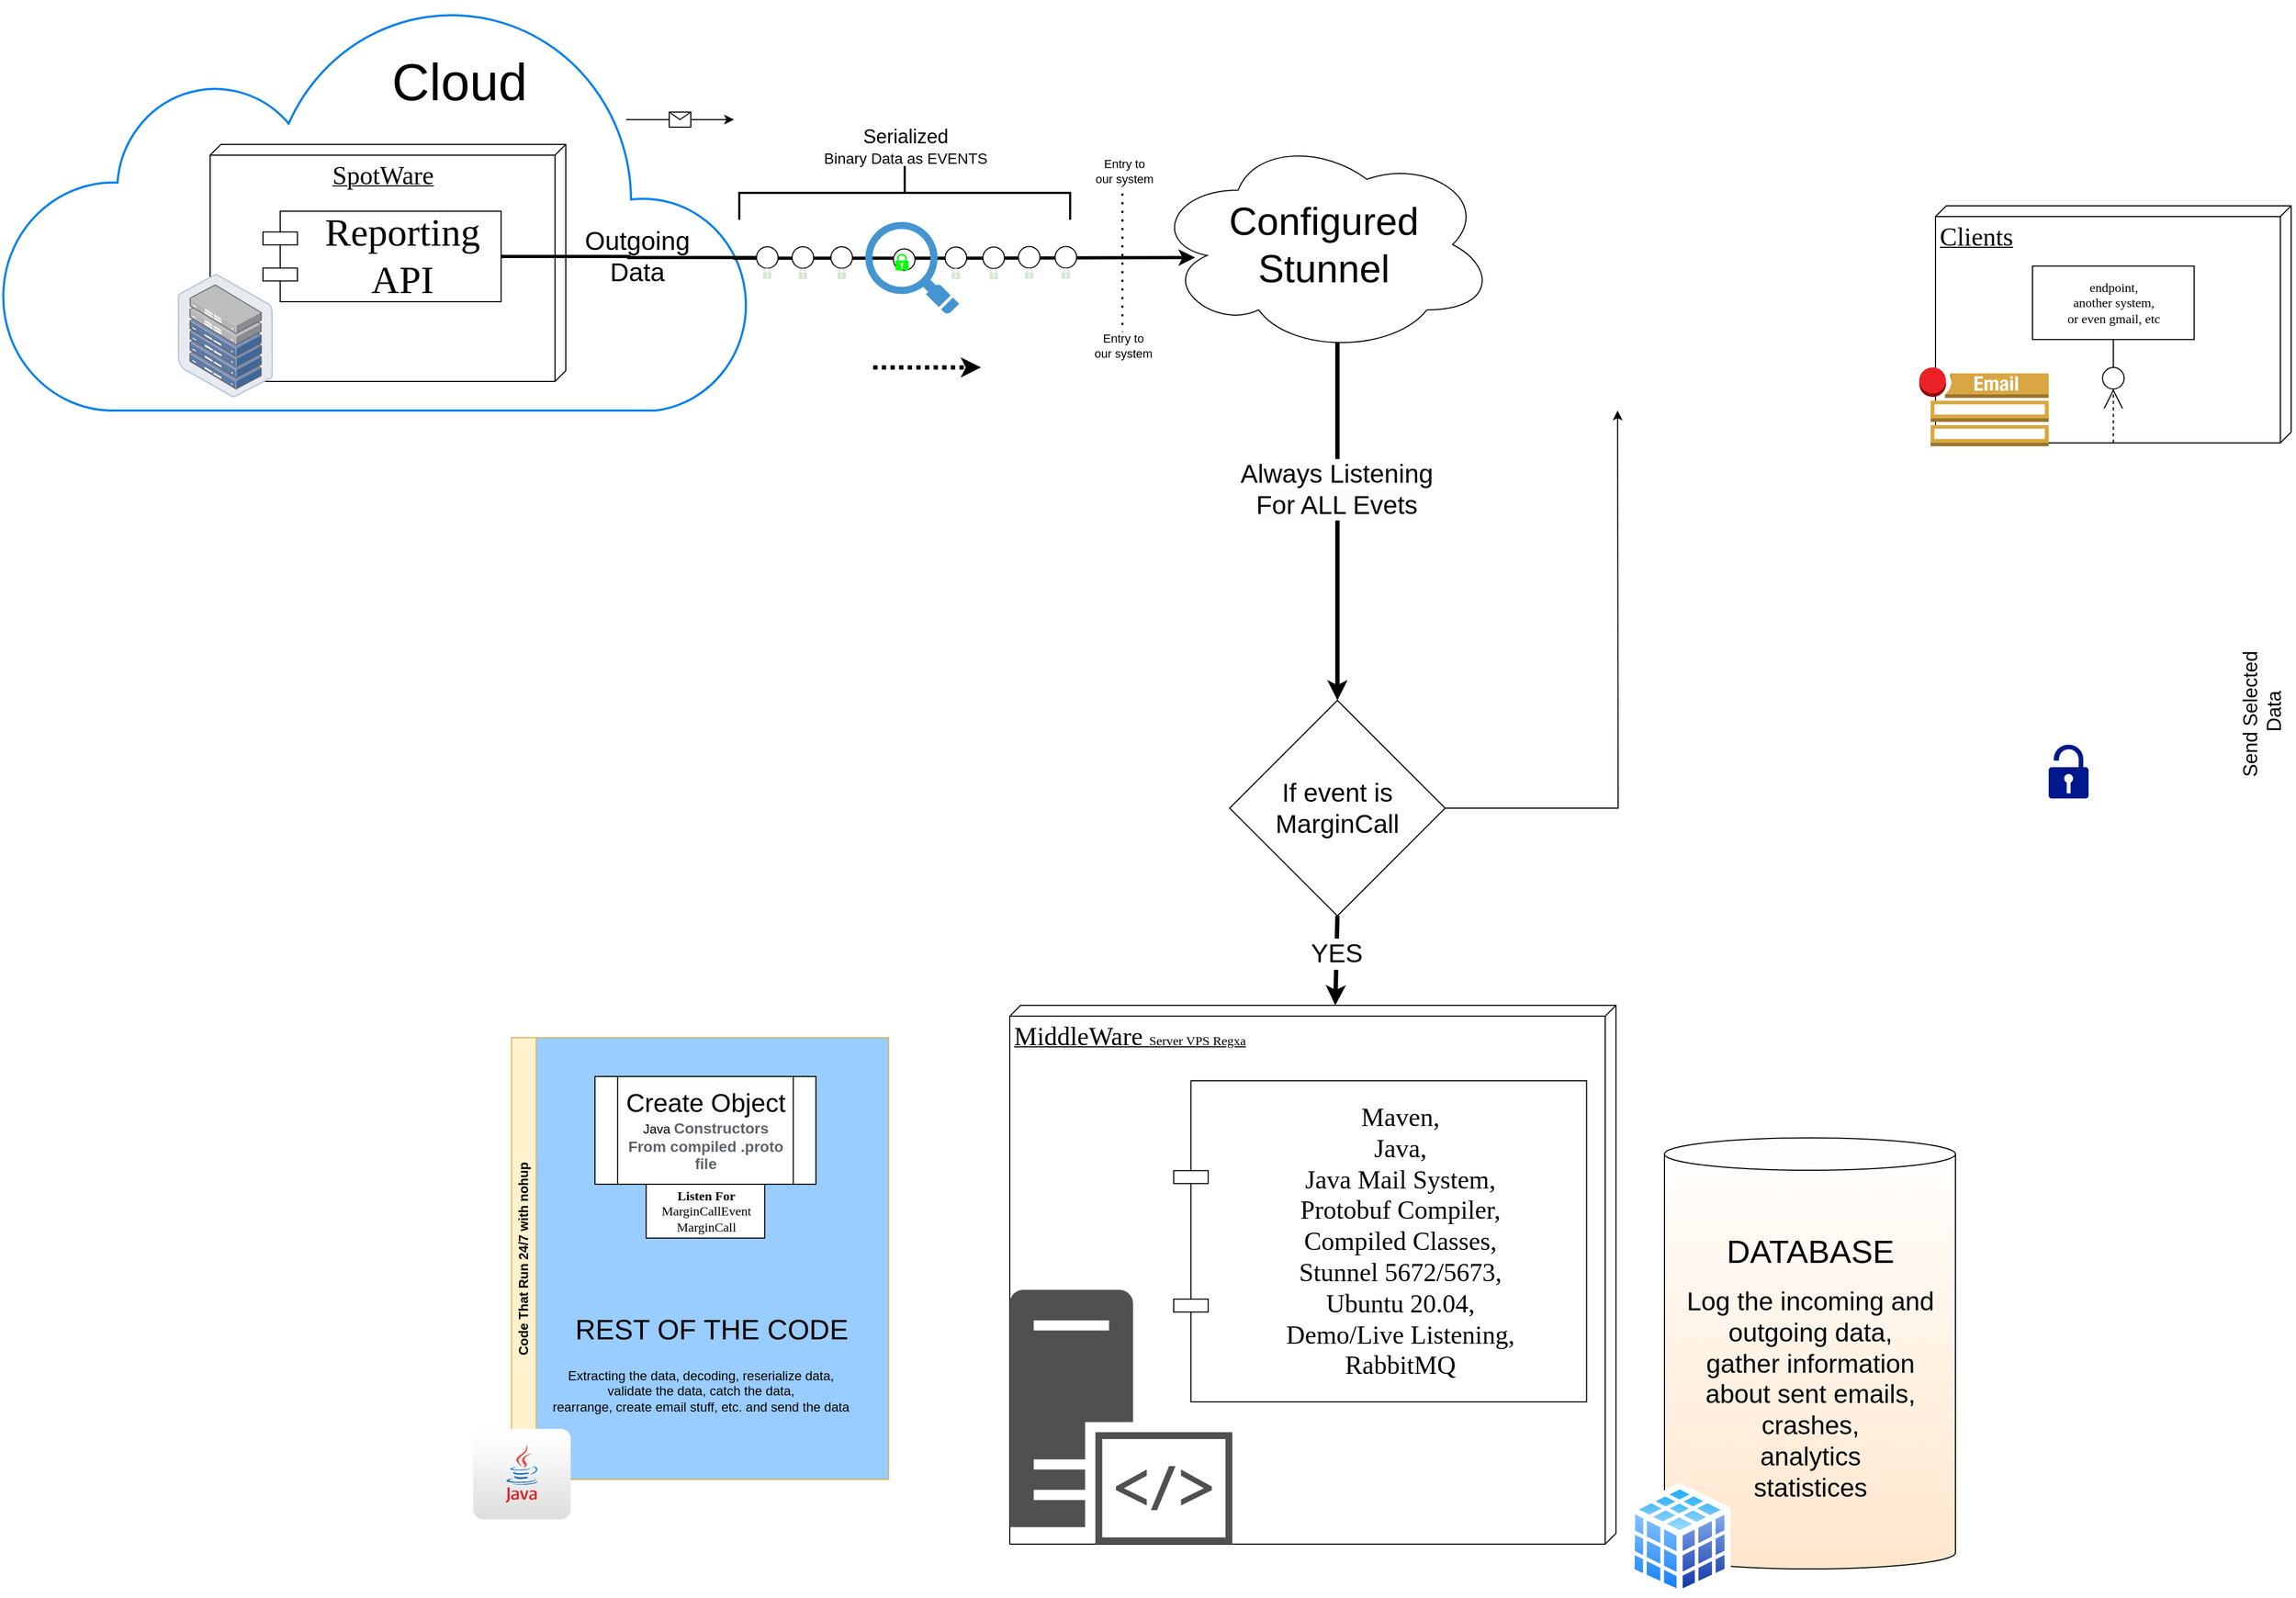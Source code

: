 <mxfile version="22.1.21" type="github">
  <diagram name="Page-1" id="5f0bae14-7c28-e335-631c-24af17079c00">
    <mxGraphModel dx="3987" dy="2489" grid="1" gridSize="10" guides="1" tooltips="1" connect="1" arrows="1" fold="1" page="1" pageScale="1" pageWidth="1654" pageHeight="1169" background="none" math="0" shadow="0">
      <root>
        <mxCell id="0" />
        <mxCell id="1" parent="0" />
        <mxCell id="8QEgMLqhfqmSk67ohwxv-10" value="" style="html=1;verticalLabelPosition=bottom;align=center;labelBackgroundColor=#ffffff;verticalAlign=top;strokeWidth=2;strokeColor=#0080F0;shadow=0;dashed=0;shape=mxgraph.ios7.icons.cloud;" vertex="1" parent="1">
          <mxGeometry x="-630" y="-30" width="696.67" height="380" as="geometry" />
        </mxCell>
        <mxCell id="wri180PLoIIAqy83a-aI-10" value="Code That Run 24/7 with nohup" style="swimlane;horizontal=0;whiteSpace=wrap;html=1;fillColor=#fff2cc;strokeColor=#d6b656;gradientColor=none;swimlaneFillColor=#99CCFF;" parent="1" vertex="1">
          <mxGeometry x="-156.4" y="932.02" width="350" height="410" as="geometry" />
        </mxCell>
        <mxCell id="wri180PLoIIAqy83a-aI-11" value="&lt;font style=&quot;font-size: 26px;&quot;&gt;REST OF THE CODE&lt;/font&gt;" style="text;html=1;align=center;verticalAlign=middle;resizable=0;points=[];autosize=1;strokeColor=none;fillColor=none;" parent="wri180PLoIIAqy83a-aI-10" vertex="1">
          <mxGeometry x="45" y="251" width="280" height="40" as="geometry" />
        </mxCell>
        <mxCell id="wri180PLoIIAqy83a-aI-12" value="Extracting the data, decoding, reserialize data, &lt;br&gt;validate the data, catch the data,&lt;br&gt;rearrange, create email stuff, etc. and send the data" style="text;html=1;align=center;verticalAlign=middle;resizable=0;points=[];autosize=1;strokeColor=none;fillColor=none;" parent="wri180PLoIIAqy83a-aI-10" vertex="1">
          <mxGeometry x="25" y="298" width="300" height="60" as="geometry" />
        </mxCell>
        <mxCell id="39150e848f15840c-1" value="&lt;span style=&quot;font-size: 24px;&quot;&gt;SpotWare&lt;/span&gt;" style="verticalAlign=top;align=center;spacingTop=8;spacingLeft=2;spacingRight=12;shape=cube;size=10;direction=south;fontStyle=4;html=1;rounded=0;shadow=0;comic=0;labelBackgroundColor=none;strokeWidth=1;fontFamily=Verdana;fontSize=12" parent="1" vertex="1">
          <mxGeometry x="-436" y="103" width="330" height="220" as="geometry" />
        </mxCell>
        <mxCell id="39150e848f15840c-2" value="&lt;font style=&quot;font-size: 24px;&quot;&gt;Clients&lt;/font&gt;" style="verticalAlign=top;align=left;spacingTop=8;spacingLeft=2;spacingRight=12;shape=cube;size=10;direction=south;fontStyle=4;html=1;rounded=0;shadow=0;comic=0;labelBackgroundColor=none;strokeWidth=1;fontFamily=Verdana;fontSize=12" parent="1" vertex="1">
          <mxGeometry x="1165" y="160" width="330" height="220" as="geometry" />
        </mxCell>
        <mxCell id="39150e848f15840c-3" value="&lt;font style=&quot;font-size: 24px;&quot;&gt;MiddleWare &lt;/font&gt;Server VPS Regxa" style="verticalAlign=top;align=left;spacingTop=8;spacingLeft=2;spacingRight=12;shape=cube;size=10;direction=south;fontStyle=4;html=1;rounded=0;shadow=0;comic=0;labelBackgroundColor=none;strokeWidth=1;fontFamily=Verdana;fontSize=12" parent="1" vertex="1">
          <mxGeometry x="306" y="902.02" width="562.5" height="500" as="geometry" />
        </mxCell>
        <mxCell id="39150e848f15840c-5" value="&lt;font style=&quot;font-size: 36px;&quot;&gt;Reporting&lt;br&gt;API&lt;/font&gt;" style="shape=component;align=center;spacingLeft=36;rounded=0;shadow=0;comic=0;labelBackgroundColor=none;strokeWidth=1;fontFamily=Verdana;fontSize=12;html=1;" parent="1" vertex="1">
          <mxGeometry x="-387" y="165" width="221" height="84" as="geometry" />
        </mxCell>
        <mxCell id="39150e848f15840c-8" value="endpoint,&lt;br&gt;another system,&lt;br&gt;or even gmail, etc" style="html=1;rounded=0;shadow=0;comic=0;labelBackgroundColor=none;strokeWidth=1;fontFamily=Verdana;fontSize=12;align=center;" parent="1" vertex="1">
          <mxGeometry x="1255" y="215.91" width="150" height="68.18" as="geometry" />
        </mxCell>
        <mxCell id="39150e848f15840c-9" value="" style="ellipse;whiteSpace=wrap;html=1;rounded=0;shadow=0;comic=0;labelBackgroundColor=none;strokeWidth=1;fontFamily=Verdana;fontSize=12;align=center;" parent="1" vertex="1">
          <mxGeometry x="1320" y="310" width="20" height="20" as="geometry" />
        </mxCell>
        <mxCell id="39150e848f15840c-10" value="&lt;font style=&quot;font-size: 24px;&quot;&gt;Maven,&lt;br&gt;Java,&lt;br&gt;Java Mail System,&lt;br&gt;Protobuf Compiler,&lt;br&gt;Compiled Classes,&lt;br&gt;Stunnel 5672/5673,&lt;br&gt;Ubuntu 20.04,&lt;br&gt;Demo/Live Listening,&lt;br&gt;RabbitMQ&lt;/font&gt;" style="shape=component;align=center;spacingLeft=36;rounded=0;shadow=0;comic=0;labelBackgroundColor=none;strokeWidth=1;fontFamily=Verdana;fontSize=12;html=1;" parent="1" vertex="1">
          <mxGeometry x="458.1" y="972.02" width="383.14" height="298" as="geometry" />
        </mxCell>
        <mxCell id="39150e848f15840c-12" style="edgeStyle=none;rounded=0;html=1;dashed=1;labelBackgroundColor=none;startArrow=none;startFill=0;startSize=8;endArrow=open;endFill=0;endSize=16;fontFamily=Verdana;fontSize=12;" parent="1" target="39150e848f15840c-9" edge="1">
          <mxGeometry relative="1" as="geometry">
            <mxPoint x="1330" y="380" as="sourcePoint" />
          </mxGeometry>
        </mxCell>
        <mxCell id="39150e848f15840c-13" style="edgeStyle=elbowEdgeStyle;rounded=0;html=1;labelBackgroundColor=none;startArrow=none;startFill=0;startSize=8;endArrow=none;endFill=0;endSize=16;fontFamily=Verdana;fontSize=12;entryX=0.5;entryY=1;entryDx=0;entryDy=0;" parent="1" target="39150e848f15840c-8" edge="1">
          <mxGeometry relative="1" as="geometry">
            <mxPoint x="1330" y="310" as="sourcePoint" />
            <mxPoint x="1329.828" y="275" as="targetPoint" />
          </mxGeometry>
        </mxCell>
        <mxCell id="39150e848f15840c-14" style="edgeStyle=elbowEdgeStyle;rounded=0;html=1;labelBackgroundColor=none;startArrow=none;startFill=0;startSize=8;endArrow=none;endFill=0;endSize=16;fontFamily=Verdana;fontSize=12;strokeWidth=3;" parent="1" source="39150e848f15840c-6" target="39150e848f15840c-5" edge="1">
          <mxGeometry relative="1" as="geometry" />
        </mxCell>
        <mxCell id="wri180PLoIIAqy83a-aI-2" value="&lt;font style=&quot;font-size: 18px;&quot;&gt;Send Selected&amp;nbsp;&lt;br&gt;Data&lt;/font&gt;" style="text;html=1;align=center;verticalAlign=middle;resizable=0;points=[];autosize=1;strokeColor=none;fillColor=none;rotation=-90;" parent="1" vertex="1">
          <mxGeometry x="1393.5" y="600" width="150" height="60" as="geometry" />
        </mxCell>
        <mxCell id="wri180PLoIIAqy83a-aI-6" value="&lt;b&gt;Listen For &lt;/b&gt;&lt;br&gt;MarginCallEvent&lt;br&gt;MarginCall" style="html=1;rounded=0;shadow=0;comic=0;labelBackgroundColor=none;strokeWidth=1;fontFamily=Verdana;fontSize=12;align=center;" parent="1" vertex="1">
          <mxGeometry x="-31.4" y="1068.02" width="110" height="50" as="geometry" />
        </mxCell>
        <mxCell id="wri180PLoIIAqy83a-aI-9" value="&lt;font style=&quot;font-size: 24px;&quot;&gt;Create Object&lt;/font&gt; Java&amp;nbsp;&lt;span style=&quot;font-weight: bold; color: rgb(95, 99, 104); font-family: arial, sans-serif; font-size: 14px; text-align: left; background-color: rgb(255, 255, 255);&quot;&gt;Constructors&lt;br&gt;From compiled .proto&lt;br&gt;file&lt;br&gt;&lt;/span&gt;" style="shape=process;whiteSpace=wrap;html=1;backgroundOutline=1;" parent="1" vertex="1">
          <mxGeometry x="-78.9" y="968.02" width="205" height="100" as="geometry" />
        </mxCell>
        <mxCell id="wri180PLoIIAqy83a-aI-13" value="&lt;font style=&quot;&quot;&gt;&lt;font style=&quot;font-size: 30px;&quot;&gt;DATABASE&lt;br&gt;&lt;/font&gt;&lt;br&gt;&lt;font style=&quot;font-size: 24px;&quot;&gt;Log the incoming and outgoing data,&lt;br&gt;gather information&lt;br&gt;about sent emails,&lt;br&gt;crashes,&lt;br&gt;analytics&lt;br&gt;statistices&lt;/font&gt;&lt;/font&gt;" style="shape=cylinder3;whiteSpace=wrap;html=1;boundedLbl=1;backgroundOutline=1;size=15;gradientColor=#FFE6CC;" parent="1" vertex="1">
          <mxGeometry x="913.5" y="1025" width="270" height="400" as="geometry" />
        </mxCell>
        <mxCell id="wri180PLoIIAqy83a-aI-18" value="&lt;font style=&quot;font-size: 36px;&quot;&gt;Configured&lt;br&gt;Stunnel&lt;/font&gt;" style="ellipse;shape=cloud;whiteSpace=wrap;html=1;" parent="1" vertex="1">
          <mxGeometry x="438.23" y="95" width="318.54" height="202" as="geometry" />
        </mxCell>
        <mxCell id="wri180PLoIIAqy83a-aI-22" value="" style="sketch=0;aspect=fixed;pointerEvents=1;shadow=0;dashed=0;html=1;strokeColor=none;labelPosition=center;verticalLabelPosition=bottom;verticalAlign=top;align=center;fillColor=#00188D;shape=mxgraph.mscae.enterprise.lock_unlocked" parent="1" vertex="1">
          <mxGeometry x="1270" y="660" width="37" height="50" as="geometry" />
        </mxCell>
        <mxCell id="wri180PLoIIAqy83a-aI-25" value="" style="image;points=[];aspect=fixed;html=1;align=center;shadow=0;dashed=0;image=img/lib/allied_telesis/storage/Datacenter_Server_Half_Rack_ToR.svg;" parent="1" vertex="1">
          <mxGeometry x="-466" y="223" width="88.2" height="114.6" as="geometry" />
        </mxCell>
        <mxCell id="wri180PLoIIAqy83a-aI-26" value="" style="outlineConnect=0;dashed=0;verticalLabelPosition=bottom;verticalAlign=top;align=center;html=1;shape=mxgraph.aws3.email_notification;fillColor=#D9A741;gradientColor=none;" parent="1" vertex="1">
          <mxGeometry x="1150" y="310" width="120" height="73.07" as="geometry" />
        </mxCell>
        <mxCell id="wri180PLoIIAqy83a-aI-29" value="" style="image;aspect=fixed;perimeter=ellipsePerimeter;html=1;align=center;shadow=0;dashed=0;spacingTop=3;image=img/lib/active_directory/database_cube.svg;" parent="1" vertex="1">
          <mxGeometry x="880" y="1345" width="95" height="105.56" as="geometry" />
        </mxCell>
        <mxCell id="wri180PLoIIAqy83a-aI-30" value="" style="dashed=0;outlineConnect=0;html=1;align=center;labelPosition=center;verticalLabelPosition=bottom;verticalAlign=top;shape=mxgraph.webicons.java;gradientColor=#DFDEDE" parent="1" vertex="1">
          <mxGeometry x="-191.9" y="1295.02" width="90.5" height="83.98" as="geometry" />
        </mxCell>
        <mxCell id="8QEgMLqhfqmSk67ohwxv-3" style="edgeStyle=orthogonalEdgeStyle;rounded=0;orthogonalLoop=1;jettySize=auto;html=1;exitX=0.975;exitY=0.628;exitDx=0;exitDy=0;strokeWidth=3;exitPerimeter=0;" edge="1" parent="1" source="8QEgMLqhfqmSk67ohwxv-10">
          <mxGeometry relative="1" as="geometry">
            <mxPoint x="478" y="208" as="targetPoint" />
            <Array as="points">
              <mxPoint x="267" y="209" />
            </Array>
          </mxGeometry>
        </mxCell>
        <mxCell id="8QEgMLqhfqmSk67ohwxv-4" value="&lt;font style=&quot;font-size: 24px;&quot;&gt;Outgoing&lt;br&gt;Data&lt;/font&gt;" style="text;html=1;align=center;verticalAlign=middle;resizable=0;points=[];autosize=1;strokeColor=none;fillColor=none;rotation=0;" vertex="1" parent="1">
          <mxGeometry x="-100" y="172" width="120" height="70" as="geometry" />
        </mxCell>
        <mxCell id="8QEgMLqhfqmSk67ohwxv-11" value="&lt;font style=&quot;font-size: 48px;&quot;&gt;Cloud&lt;/font&gt;" style="text;html=1;align=center;verticalAlign=middle;resizable=0;points=[];autosize=1;strokeColor=none;fillColor=none;" vertex="1" parent="1">
          <mxGeometry x="-280" y="10" width="150" height="70" as="geometry" />
        </mxCell>
        <mxCell id="8QEgMLqhfqmSk67ohwxv-12" value="" style="edgeStyle=none;orthogonalLoop=1;jettySize=auto;html=1;rounded=0;strokeWidth=4;curved=0;targetPerimeterSpacing=0;dashed=1;dashPattern=1 1;" edge="1" parent="1">
          <mxGeometry width="100" relative="1" as="geometry">
            <mxPoint x="179.29" y="310" as="sourcePoint" />
            <mxPoint x="279.29" y="310" as="targetPoint" />
            <Array as="points" />
          </mxGeometry>
        </mxCell>
        <mxCell id="8QEgMLqhfqmSk67ohwxv-19" value="" style="ellipse;whiteSpace=wrap;html=1;rounded=0;shadow=0;comic=0;labelBackgroundColor=none;strokeWidth=1;fontFamily=Verdana;fontSize=12;align=center;" vertex="1" parent="1">
          <mxGeometry x="198.04" y="200" width="20" height="20" as="geometry" />
        </mxCell>
        <mxCell id="8QEgMLqhfqmSk67ohwxv-20" value="" style="shape=image;html=1;verticalAlign=top;verticalLabelPosition=bottom;labelBackgroundColor=#ffffff;imageAspect=0;aspect=fixed;image=https://cdn3.iconfinder.com/data/icons/webdesigncreative/free_icons_64x64_png/Binary-words.png" vertex="1" parent="1">
          <mxGeometry x="194.04" y="196" width="28" height="28" as="geometry" />
        </mxCell>
        <mxCell id="8QEgMLqhfqmSk67ohwxv-26" value="" style="endArrow=classic;html=1;rounded=0;" edge="1" parent="1">
          <mxGeometry relative="1" as="geometry">
            <mxPoint x="-50" y="80" as="sourcePoint" />
            <mxPoint x="50" y="80" as="targetPoint" />
          </mxGeometry>
        </mxCell>
        <mxCell id="8QEgMLqhfqmSk67ohwxv-27" value="" style="shape=message;html=1;outlineConnect=0;" vertex="1" parent="8QEgMLqhfqmSk67ohwxv-26">
          <mxGeometry width="20" height="14" relative="1" as="geometry">
            <mxPoint x="-10" y="-7" as="offset" />
          </mxGeometry>
        </mxCell>
        <mxCell id="8QEgMLqhfqmSk67ohwxv-15" value="" style="shape=image;html=1;verticalAlign=top;verticalLabelPosition=bottom;labelBackgroundColor=#ffffff;imageAspect=0;aspect=fixed;image=https://cdn1.iconfinder.com/data/icons/nuvola2/128x128/mimetypes/binary.png" vertex="1" parent="1">
          <mxGeometry x="189.92" y="192" width="32" height="32" as="geometry" />
        </mxCell>
        <mxCell id="8QEgMLqhfqmSk67ohwxv-16" value="" style="shadow=0;dashed=0;html=1;strokeColor=none;fillColor=#4495D1;labelPosition=center;verticalLabelPosition=bottom;verticalAlign=top;align=center;outlineConnect=0;shape=mxgraph.veeam.magnifying_glass;pointerEvents=1;" vertex="1" parent="1">
          <mxGeometry x="172" y="175" width="86.85" height="85.6" as="geometry" />
        </mxCell>
        <mxCell id="8QEgMLqhfqmSk67ohwxv-32" value="" style="strokeWidth=2;html=1;shape=mxgraph.flowchart.annotation_2;align=left;labelPosition=right;pointerEvents=1;rotation=90;" vertex="1" parent="1">
          <mxGeometry x="183.5" y="-5.5" width="50" height="307" as="geometry" />
        </mxCell>
        <mxCell id="8QEgMLqhfqmSk67ohwxv-33" value="&lt;font style=&quot;font-size: 18px;&quot;&gt;Serialized&lt;/font&gt;&lt;br&gt;&lt;font style=&quot;font-size: 14px;&quot;&gt;Binary Data as EVENTS&lt;/font&gt;" style="text;html=1;align=center;verticalAlign=middle;resizable=0;points=[];autosize=1;strokeColor=none;fillColor=none;" vertex="1" parent="1">
          <mxGeometry x="118.5" y="80" width="180" height="50" as="geometry" />
        </mxCell>
        <mxCell id="8QEgMLqhfqmSk67ohwxv-34" value="" style="ellipse;whiteSpace=wrap;html=1;rounded=0;shadow=0;comic=0;labelBackgroundColor=none;strokeWidth=1;fontFamily=Verdana;fontSize=12;align=center;" vertex="1" parent="1">
          <mxGeometry x="246" y="198.25" width="20" height="20" as="geometry" />
        </mxCell>
        <mxCell id="8QEgMLqhfqmSk67ohwxv-35" value="" style="shape=image;html=1;verticalAlign=top;verticalLabelPosition=bottom;labelBackgroundColor=#ffffff;imageAspect=0;aspect=fixed;image=https://cdn3.iconfinder.com/data/icons/webdesigncreative/free_icons_64x64_png/Binary-words.png" vertex="1" parent="1">
          <mxGeometry x="242" y="194.25" width="28" height="28" as="geometry" />
        </mxCell>
        <mxCell id="8QEgMLqhfqmSk67ohwxv-36" value="" style="ellipse;whiteSpace=wrap;html=1;rounded=0;shadow=0;comic=0;labelBackgroundColor=none;strokeWidth=1;fontFamily=Verdana;fontSize=12;align=center;" vertex="1" parent="1">
          <mxGeometry x="281.04" y="198.25" width="20" height="20" as="geometry" />
        </mxCell>
        <mxCell id="8QEgMLqhfqmSk67ohwxv-37" value="" style="shape=image;html=1;verticalAlign=top;verticalLabelPosition=bottom;labelBackgroundColor=#ffffff;imageAspect=0;aspect=fixed;image=https://cdn3.iconfinder.com/data/icons/webdesigncreative/free_icons_64x64_png/Binary-words.png" vertex="1" parent="1">
          <mxGeometry x="279.29" y="196.5" width="23.5" height="23.5" as="geometry" />
        </mxCell>
        <mxCell id="8QEgMLqhfqmSk67ohwxv-38" value="" style="ellipse;whiteSpace=wrap;html=1;rounded=0;shadow=0;comic=0;labelBackgroundColor=none;strokeWidth=1;fontFamily=Verdana;fontSize=12;align=center;" vertex="1" parent="1">
          <mxGeometry x="314" y="197.75" width="20" height="20" as="geometry" />
        </mxCell>
        <mxCell id="8QEgMLqhfqmSk67ohwxv-39" value="" style="shape=image;html=1;verticalAlign=top;verticalLabelPosition=bottom;labelBackgroundColor=#ffffff;imageAspect=0;aspect=fixed;image=https://cdn3.iconfinder.com/data/icons/webdesigncreative/free_icons_64x64_png/Binary-words.png" vertex="1" parent="1">
          <mxGeometry x="310" y="193.75" width="28" height="28" as="geometry" />
        </mxCell>
        <mxCell id="8QEgMLqhfqmSk67ohwxv-40" value="" style="ellipse;whiteSpace=wrap;html=1;rounded=0;shadow=0;comic=0;labelBackgroundColor=none;strokeWidth=1;fontFamily=Verdana;fontSize=12;align=center;" vertex="1" parent="1">
          <mxGeometry x="348.04" y="197.75" width="20" height="20" as="geometry" />
        </mxCell>
        <mxCell id="8QEgMLqhfqmSk67ohwxv-41" value="" style="shape=image;html=1;verticalAlign=top;verticalLabelPosition=bottom;labelBackgroundColor=#ffffff;imageAspect=0;aspect=fixed;image=https://cdn3.iconfinder.com/data/icons/webdesigncreative/free_icons_64x64_png/Binary-words.png" vertex="1" parent="1">
          <mxGeometry x="344.04" y="193.75" width="28" height="28" as="geometry" />
        </mxCell>
        <mxCell id="8QEgMLqhfqmSk67ohwxv-42" value="" style="ellipse;whiteSpace=wrap;html=1;rounded=0;shadow=0;comic=0;labelBackgroundColor=none;strokeWidth=1;fontFamily=Verdana;fontSize=12;align=center;" vertex="1" parent="1">
          <mxGeometry x="104.0" y="198" width="20" height="20" as="geometry" />
        </mxCell>
        <mxCell id="8QEgMLqhfqmSk67ohwxv-43" value="" style="shape=image;html=1;verticalAlign=top;verticalLabelPosition=bottom;labelBackgroundColor=#ffffff;imageAspect=0;aspect=fixed;image=https://cdn3.iconfinder.com/data/icons/webdesigncreative/free_icons_64x64_png/Binary-words.png" vertex="1" parent="1">
          <mxGeometry x="100.0" y="194" width="28" height="28" as="geometry" />
        </mxCell>
        <mxCell id="8QEgMLqhfqmSk67ohwxv-44" value="" style="ellipse;whiteSpace=wrap;html=1;rounded=0;shadow=0;comic=0;labelBackgroundColor=none;strokeWidth=1;fontFamily=Verdana;fontSize=12;align=center;" vertex="1" parent="1">
          <mxGeometry x="140.04" y="198" width="20" height="20" as="geometry" />
        </mxCell>
        <mxCell id="8QEgMLqhfqmSk67ohwxv-45" value="" style="shape=image;html=1;verticalAlign=top;verticalLabelPosition=bottom;labelBackgroundColor=#ffffff;imageAspect=0;aspect=fixed;image=https://cdn3.iconfinder.com/data/icons/webdesigncreative/free_icons_64x64_png/Binary-words.png" vertex="1" parent="1">
          <mxGeometry x="136.04" y="194" width="28" height="28" as="geometry" />
        </mxCell>
        <mxCell id="8QEgMLqhfqmSk67ohwxv-52" value="" style="sketch=0;aspect=fixed;pointerEvents=1;shadow=0;dashed=0;html=1;strokeColor=none;labelPosition=center;verticalLabelPosition=bottom;verticalAlign=top;align=center;fillColor=#D5E8D4;shape=mxgraph.mscae.enterprise.lock" vertex="1" parent="1">
          <mxGeometry x="146.14" y="218" width="7.8" height="10" as="geometry" />
        </mxCell>
        <mxCell id="8QEgMLqhfqmSk67ohwxv-53" value="" style="sketch=0;aspect=fixed;pointerEvents=1;shadow=0;dashed=0;html=1;strokeColor=none;labelPosition=center;verticalLabelPosition=bottom;verticalAlign=top;align=center;fillColor=#D5E8D4;shape=mxgraph.mscae.enterprise.lock" vertex="1" parent="1">
          <mxGeometry x="252.1" y="218" width="7.8" height="10" as="geometry" />
        </mxCell>
        <mxCell id="8QEgMLqhfqmSk67ohwxv-54" value="" style="sketch=0;aspect=fixed;pointerEvents=1;shadow=0;dashed=0;html=1;strokeColor=none;labelPosition=center;verticalLabelPosition=bottom;verticalAlign=top;align=center;fillColor=#D5E8D4;shape=mxgraph.mscae.enterprise.lock" vertex="1" parent="1">
          <mxGeometry x="287.14" y="218.25" width="7.8" height="10" as="geometry" />
        </mxCell>
        <mxCell id="8QEgMLqhfqmSk67ohwxv-55" value="" style="sketch=0;aspect=fixed;pointerEvents=1;shadow=0;dashed=0;html=1;strokeColor=none;labelPosition=center;verticalLabelPosition=bottom;verticalAlign=top;align=center;fillColor=#D5E8D4;shape=mxgraph.mscae.enterprise.lock" vertex="1" parent="1">
          <mxGeometry x="320.1" y="217.75" width="7.8" height="10" as="geometry" />
        </mxCell>
        <mxCell id="8QEgMLqhfqmSk67ohwxv-56" value="" style="sketch=0;aspect=fixed;pointerEvents=1;shadow=0;dashed=0;html=1;strokeColor=none;labelPosition=center;verticalLabelPosition=bottom;verticalAlign=top;align=center;fillColor=#D5E8D4;shape=mxgraph.mscae.enterprise.lock" vertex="1" parent="1">
          <mxGeometry x="354.14" y="217.75" width="7.8" height="10" as="geometry" />
        </mxCell>
        <mxCell id="8QEgMLqhfqmSk67ohwxv-58" value="" style="sketch=0;aspect=fixed;pointerEvents=1;shadow=0;dashed=0;html=1;strokeColor=none;labelPosition=center;verticalLabelPosition=bottom;verticalAlign=top;align=center;fillColor=#00FF00;shape=mxgraph.mscae.enterprise.lock" vertex="1" parent="1">
          <mxGeometry x="199.88" y="204.5" width="12.09" height="15.5" as="geometry" />
        </mxCell>
        <mxCell id="39150e848f15840c-6" value="" style="ellipse;whiteSpace=wrap;html=1;rounded=0;shadow=0;comic=0;labelBackgroundColor=none;strokeWidth=1;fontFamily=Verdana;fontSize=12;align=center;" parent="1" vertex="1">
          <mxGeometry x="71" y="198" width="20" height="20" as="geometry" />
        </mxCell>
        <mxCell id="wri180PLoIIAqy83a-aI-20" value="" style="sketch=0;aspect=fixed;pointerEvents=1;shadow=0;dashed=0;html=1;strokeColor=none;labelPosition=center;verticalLabelPosition=bottom;verticalAlign=top;align=center;fillColor=#D5E8D4;shape=mxgraph.mscae.enterprise.lock" parent="1" vertex="1">
          <mxGeometry x="77.1" y="217.75" width="7.8" height="10" as="geometry" />
        </mxCell>
        <mxCell id="8QEgMLqhfqmSk67ohwxv-18" value="" style="shape=image;html=1;verticalAlign=top;verticalLabelPosition=bottom;labelBackgroundColor=#ffffff;imageAspect=0;aspect=fixed;image=https://cdn3.iconfinder.com/data/icons/webdesigncreative/free_icons_64x64_png/Binary-words.png" vertex="1" parent="1">
          <mxGeometry x="67" y="194" width="28" height="28" as="geometry" />
        </mxCell>
        <mxCell id="8QEgMLqhfqmSk67ohwxv-51" value="" style="sketch=0;aspect=fixed;pointerEvents=1;shadow=0;dashed=0;html=1;strokeColor=none;labelPosition=center;verticalLabelPosition=bottom;verticalAlign=top;align=center;fillColor=#D5E8D4;shape=mxgraph.mscae.enterprise.lock" vertex="1" parent="1">
          <mxGeometry x="110.1" y="218" width="7.8" height="10" as="geometry" />
        </mxCell>
        <mxCell id="8QEgMLqhfqmSk67ohwxv-59" value="" style="edgeStyle=none;orthogonalLoop=1;jettySize=auto;html=1;rounded=0;strokeWidth=4;entryX=0;entryY=0.463;entryDx=0;entryDy=0;entryPerimeter=0;exitX=0.5;exitY=1;exitDx=0;exitDy=0;" edge="1" parent="1" source="8QEgMLqhfqmSk67ohwxv-69" target="39150e848f15840c-3">
          <mxGeometry width="100" relative="1" as="geometry">
            <mxPoint x="608.081" y="862.001" as="sourcePoint" />
            <mxPoint x="608.1" y="748.51" as="targetPoint" />
            <Array as="points" />
          </mxGeometry>
        </mxCell>
        <mxCell id="8QEgMLqhfqmSk67ohwxv-72" value="&lt;font style=&quot;font-size: 24px;&quot;&gt;YES&lt;/font&gt;" style="edgeLabel;html=1;align=center;verticalAlign=middle;resizable=0;points=[];" vertex="1" connectable="0" parent="8QEgMLqhfqmSk67ohwxv-59">
          <mxGeometry x="-0.174" relative="1" as="geometry">
            <mxPoint as="offset" />
          </mxGeometry>
        </mxCell>
        <mxCell id="8QEgMLqhfqmSk67ohwxv-60" value="" style="endArrow=none;dashed=1;html=1;dashPattern=1 3;strokeWidth=2;rounded=0;" edge="1" parent="1">
          <mxGeometry width="50" height="50" relative="1" as="geometry">
            <mxPoint x="410.5" y="302.67" as="sourcePoint" />
            <mxPoint x="410.5" y="111.33" as="targetPoint" />
          </mxGeometry>
        </mxCell>
        <mxCell id="8QEgMLqhfqmSk67ohwxv-61" value="Entry to&lt;br&gt;our system" style="edgeLabel;html=1;align=center;verticalAlign=middle;resizable=0;points=[];" vertex="1" connectable="0" parent="8QEgMLqhfqmSk67ohwxv-60">
          <mxGeometry x="0.824" relative="1" as="geometry">
            <mxPoint x="1" as="offset" />
          </mxGeometry>
        </mxCell>
        <mxCell id="8QEgMLqhfqmSk67ohwxv-62" value="Entry to&lt;br&gt;our system" style="edgeLabel;html=1;align=center;verticalAlign=middle;resizable=0;points=[];" vertex="1" connectable="0" parent="1">
          <mxGeometry x="410.5" y="290.09" as="geometry" />
        </mxCell>
        <mxCell id="8QEgMLqhfqmSk67ohwxv-63" value="" style="sketch=0;pointerEvents=1;shadow=0;dashed=0;html=1;strokeColor=none;fillColor=#505050;labelPosition=center;verticalLabelPosition=bottom;verticalAlign=top;outlineConnect=0;align=center;shape=mxgraph.office.servers.server_side_code;" vertex="1" parent="1">
          <mxGeometry x="306" y="1166.02" width="206.5" height="236" as="geometry" />
        </mxCell>
        <mxCell id="8QEgMLqhfqmSk67ohwxv-70" value="" style="edgeStyle=none;orthogonalLoop=1;jettySize=auto;html=1;rounded=0;strokeWidth=4;" edge="1" parent="1" target="8QEgMLqhfqmSk67ohwxv-69">
          <mxGeometry width="100" relative="1" as="geometry">
            <mxPoint x="610" y="287.09" as="sourcePoint" />
            <mxPoint x="610" y="540" as="targetPoint" />
            <Array as="points" />
          </mxGeometry>
        </mxCell>
        <mxCell id="8QEgMLqhfqmSk67ohwxv-71" value="&lt;font style=&quot;font-size: 24px;&quot;&gt;Always Listening&lt;br style=&quot;border-color: var(--border-color); background-color: rgb(251, 251, 251);&quot;&gt;&lt;span style=&quot;background-color: rgb(251, 251, 251);&quot;&gt;For ALL Evets&lt;/span&gt;&lt;/font&gt;" style="edgeLabel;html=1;align=center;verticalAlign=middle;resizable=0;points=[];" vertex="1" connectable="0" parent="8QEgMLqhfqmSk67ohwxv-70">
          <mxGeometry x="-0.181" y="-4" relative="1" as="geometry">
            <mxPoint x="3" as="offset" />
          </mxGeometry>
        </mxCell>
        <mxCell id="8QEgMLqhfqmSk67ohwxv-73" style="edgeStyle=orthogonalEdgeStyle;rounded=0;orthogonalLoop=1;jettySize=auto;html=1;exitX=1;exitY=0.5;exitDx=0;exitDy=0;" edge="1" parent="1" source="8QEgMLqhfqmSk67ohwxv-69">
          <mxGeometry relative="1" as="geometry">
            <mxPoint x="870" y="350" as="targetPoint" />
          </mxGeometry>
        </mxCell>
        <mxCell id="8QEgMLqhfqmSk67ohwxv-69" value="&lt;font style=&quot;font-size: 24px;&quot;&gt;If event is&lt;br&gt;MarginCall&lt;/font&gt;" style="rhombus;whiteSpace=wrap;html=1;" vertex="1" parent="1">
          <mxGeometry x="510" y="619" width="200" height="200" as="geometry" />
        </mxCell>
      </root>
    </mxGraphModel>
  </diagram>
</mxfile>
